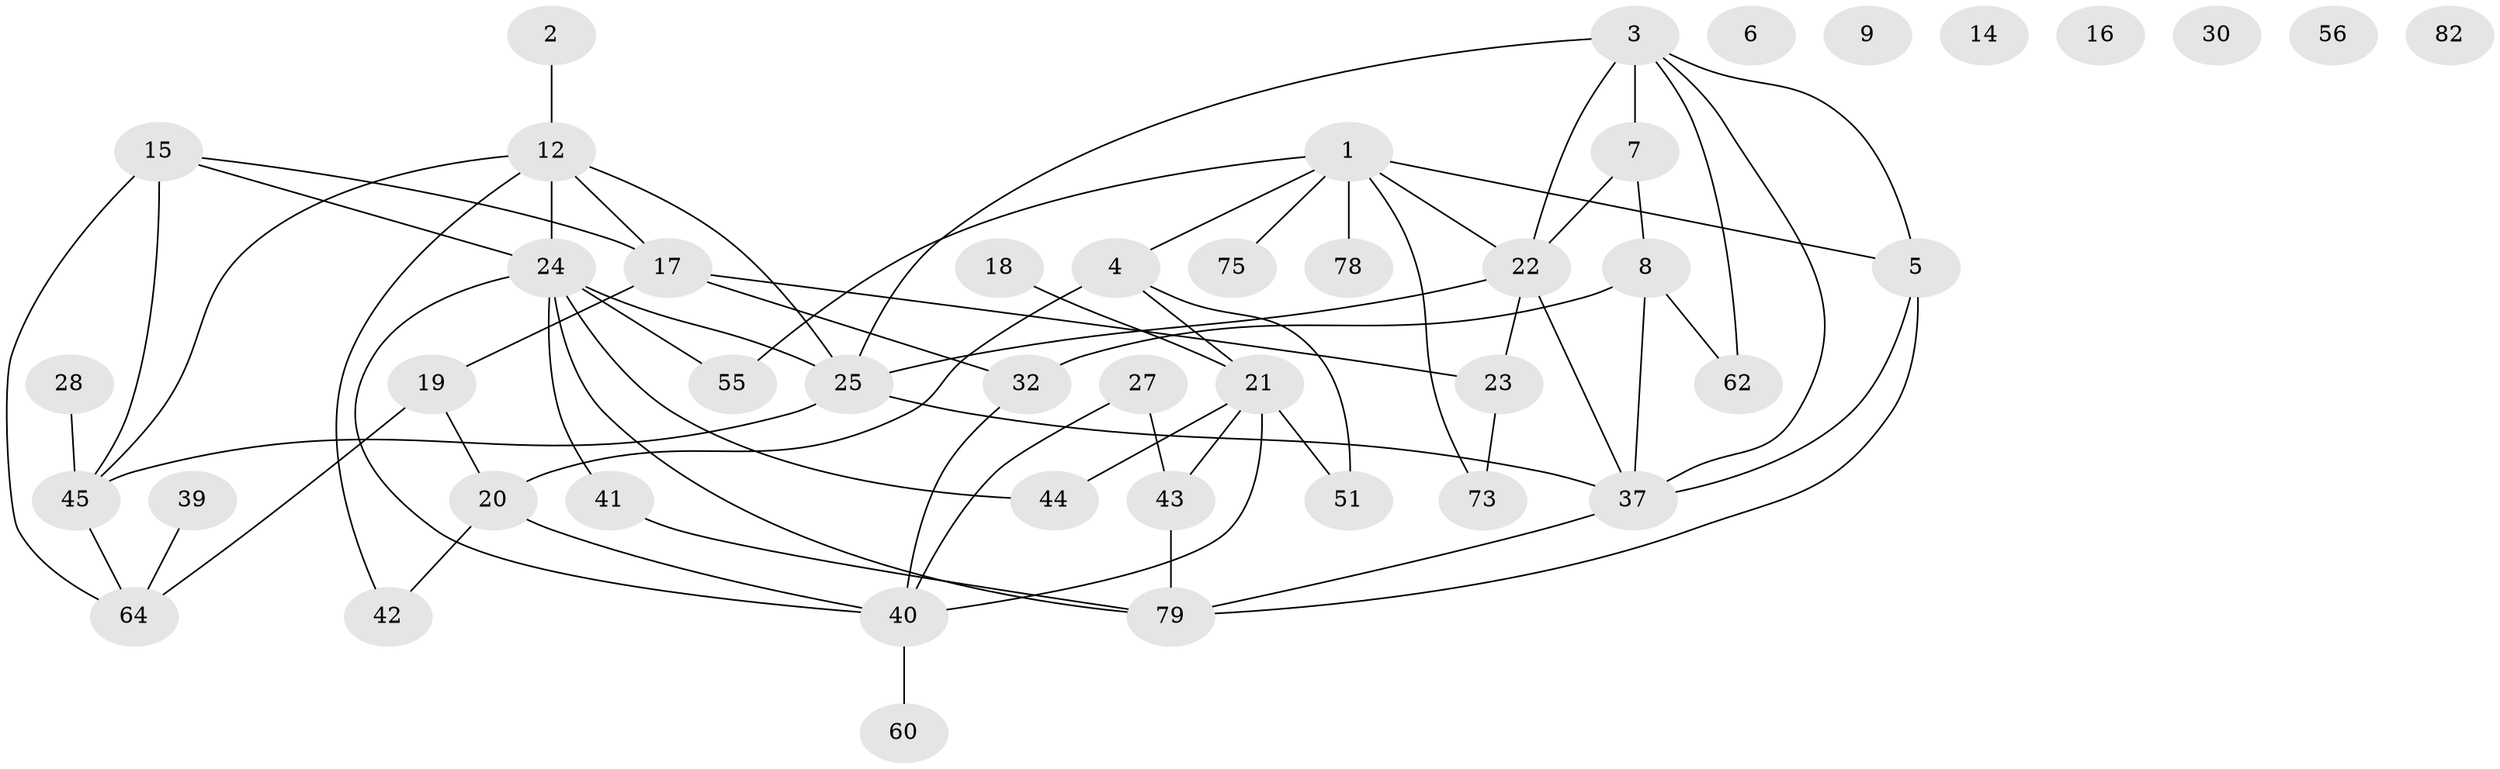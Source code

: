 // original degree distribution, {3: 0.2111111111111111, 1: 0.2, 4: 0.16666666666666666, 2: 0.26666666666666666, 0: 0.05555555555555555, 6: 0.022222222222222223, 5: 0.07777777777777778}
// Generated by graph-tools (version 1.1) at 2025/13/03/09/25 04:13:14]
// undirected, 45 vertices, 67 edges
graph export_dot {
graph [start="1"]
  node [color=gray90,style=filled];
  1 [super="+34"];
  2;
  3 [super="+33+13"];
  4 [super="+31+10"];
  5 [super="+11"];
  6;
  7;
  8 [super="+54"];
  9 [super="+74+90"];
  12 [super="+48"];
  14;
  15 [super="+38"];
  16;
  17 [super="+46"];
  18;
  19 [super="+61"];
  20 [super="+50+35+59"];
  21 [super="+57+58"];
  22 [super="+76+29"];
  23 [super="+66"];
  24 [super="+53+26"];
  25 [super="+89+36+47"];
  27 [super="+52"];
  28 [super="+86"];
  30 [super="+67"];
  32 [super="+88"];
  37 [super="+65"];
  39;
  40 [super="+85"];
  41;
  42;
  43;
  44;
  45 [super="+80"];
  51;
  55 [super="+70"];
  56;
  60;
  62;
  64 [super="+71+72"];
  73 [super="+81"];
  75;
  78;
  79;
  82;
  1 -- 4;
  1 -- 73;
  1 -- 5;
  1 -- 22;
  1 -- 55;
  1 -- 75;
  1 -- 78;
  2 -- 12;
  3 -- 7;
  3 -- 62;
  3 -- 5;
  3 -- 25 [weight=2];
  3 -- 22;
  3 -- 37;
  4 -- 20;
  4 -- 51;
  4 -- 21;
  5 -- 79;
  5 -- 37;
  7 -- 8;
  7 -- 22;
  8 -- 62;
  8 -- 32;
  8 -- 37;
  12 -- 45;
  12 -- 25;
  12 -- 42;
  12 -- 17;
  12 -- 24;
  15 -- 24;
  15 -- 45 [weight=2];
  15 -- 64;
  15 -- 17;
  17 -- 32;
  17 -- 19;
  17 -- 23;
  18 -- 21;
  19 -- 64;
  19 -- 20;
  20 -- 40;
  20 -- 42;
  21 -- 40;
  21 -- 44;
  21 -- 51;
  21 -- 43;
  22 -- 37;
  22 -- 23;
  22 -- 25 [weight=2];
  23 -- 73;
  24 -- 41;
  24 -- 40;
  24 -- 79;
  24 -- 25;
  24 -- 44;
  24 -- 55;
  25 -- 45;
  25 -- 37;
  27 -- 40;
  27 -- 43;
  28 -- 45;
  32 -- 40;
  37 -- 79;
  39 -- 64;
  40 -- 60;
  41 -- 79;
  43 -- 79;
  45 -- 64;
}
